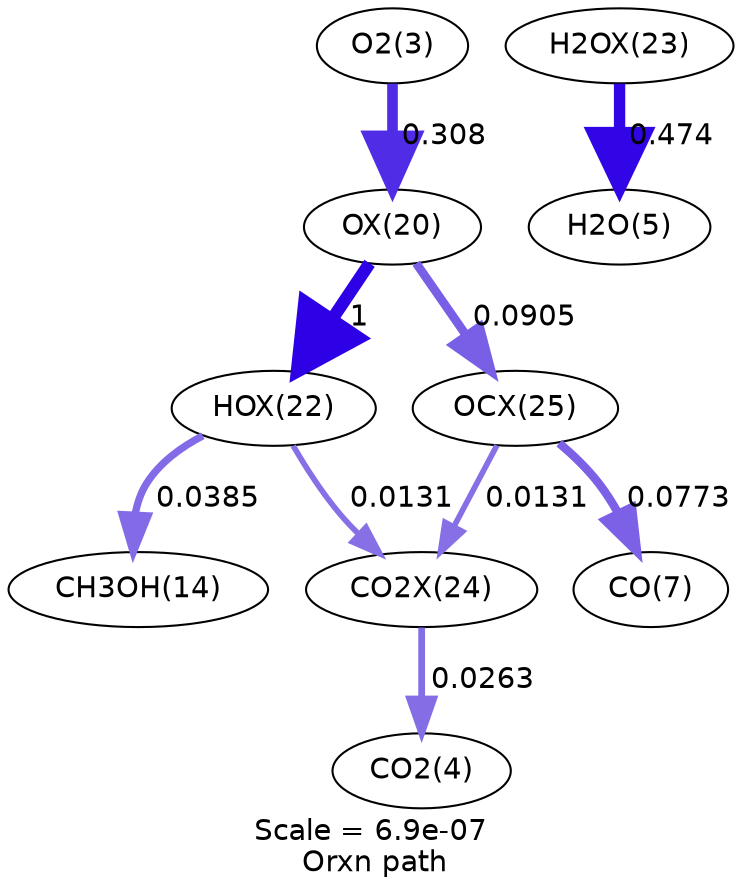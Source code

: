 digraph reaction_paths {
center=1;
s4 -> s22[fontname="Helvetica", style="setlinewidth(5.11)", arrowsize=2.56, color="0.7, 0.808, 0.9"
, label=" 0.308"];
s22 -> s24[fontname="Helvetica", style="setlinewidth(6)", arrowsize=3, color="0.7, 1.5, 0.9"
, label=" 1"];
s22 -> s27[fontname="Helvetica", style="setlinewidth(4.19)", arrowsize=2.09, color="0.7, 0.59, 0.9"
, label=" 0.0905"];
s24 -> s15[fontname="Helvetica", style="setlinewidth(3.54)", arrowsize=1.77, color="0.7, 0.538, 0.9"
, label=" 0.0385"];
s24 -> s26[fontname="Helvetica", style="setlinewidth(2.73)", arrowsize=1.36, color="0.7, 0.513, 0.9"
, label=" 0.0131"];
s25 -> s6[fontname="Helvetica", style="setlinewidth(5.44)", arrowsize=2.72, color="0.7, 0.974, 0.9"
, label=" 0.474"];
s27 -> s8[fontname="Helvetica", style="setlinewidth(4.07)", arrowsize=2.03, color="0.7, 0.577, 0.9"
, label=" 0.0773"];
s27 -> s26[fontname="Helvetica", style="setlinewidth(2.73)", arrowsize=1.36, color="0.7, 0.513, 0.9"
, label=" 0.0131"];
s26 -> s5[fontname="Helvetica", style="setlinewidth(3.25)", arrowsize=1.63, color="0.7, 0.526, 0.9"
, label=" 0.0263"];
s4 [ fontname="Helvetica", label="O2(3)"];
s5 [ fontname="Helvetica", label="CO2(4)"];
s6 [ fontname="Helvetica", label="H2O(5)"];
s8 [ fontname="Helvetica", label="CO(7)"];
s15 [ fontname="Helvetica", label="CH3OH(14)"];
s22 [ fontname="Helvetica", label="OX(20)"];
s24 [ fontname="Helvetica", label="HOX(22)"];
s25 [ fontname="Helvetica", label="H2OX(23)"];
s26 [ fontname="Helvetica", label="CO2X(24)"];
s27 [ fontname="Helvetica", label="OCX(25)"];
 label = "Scale = 6.9e-07\l Orxn path";
 fontname = "Helvetica";
}
